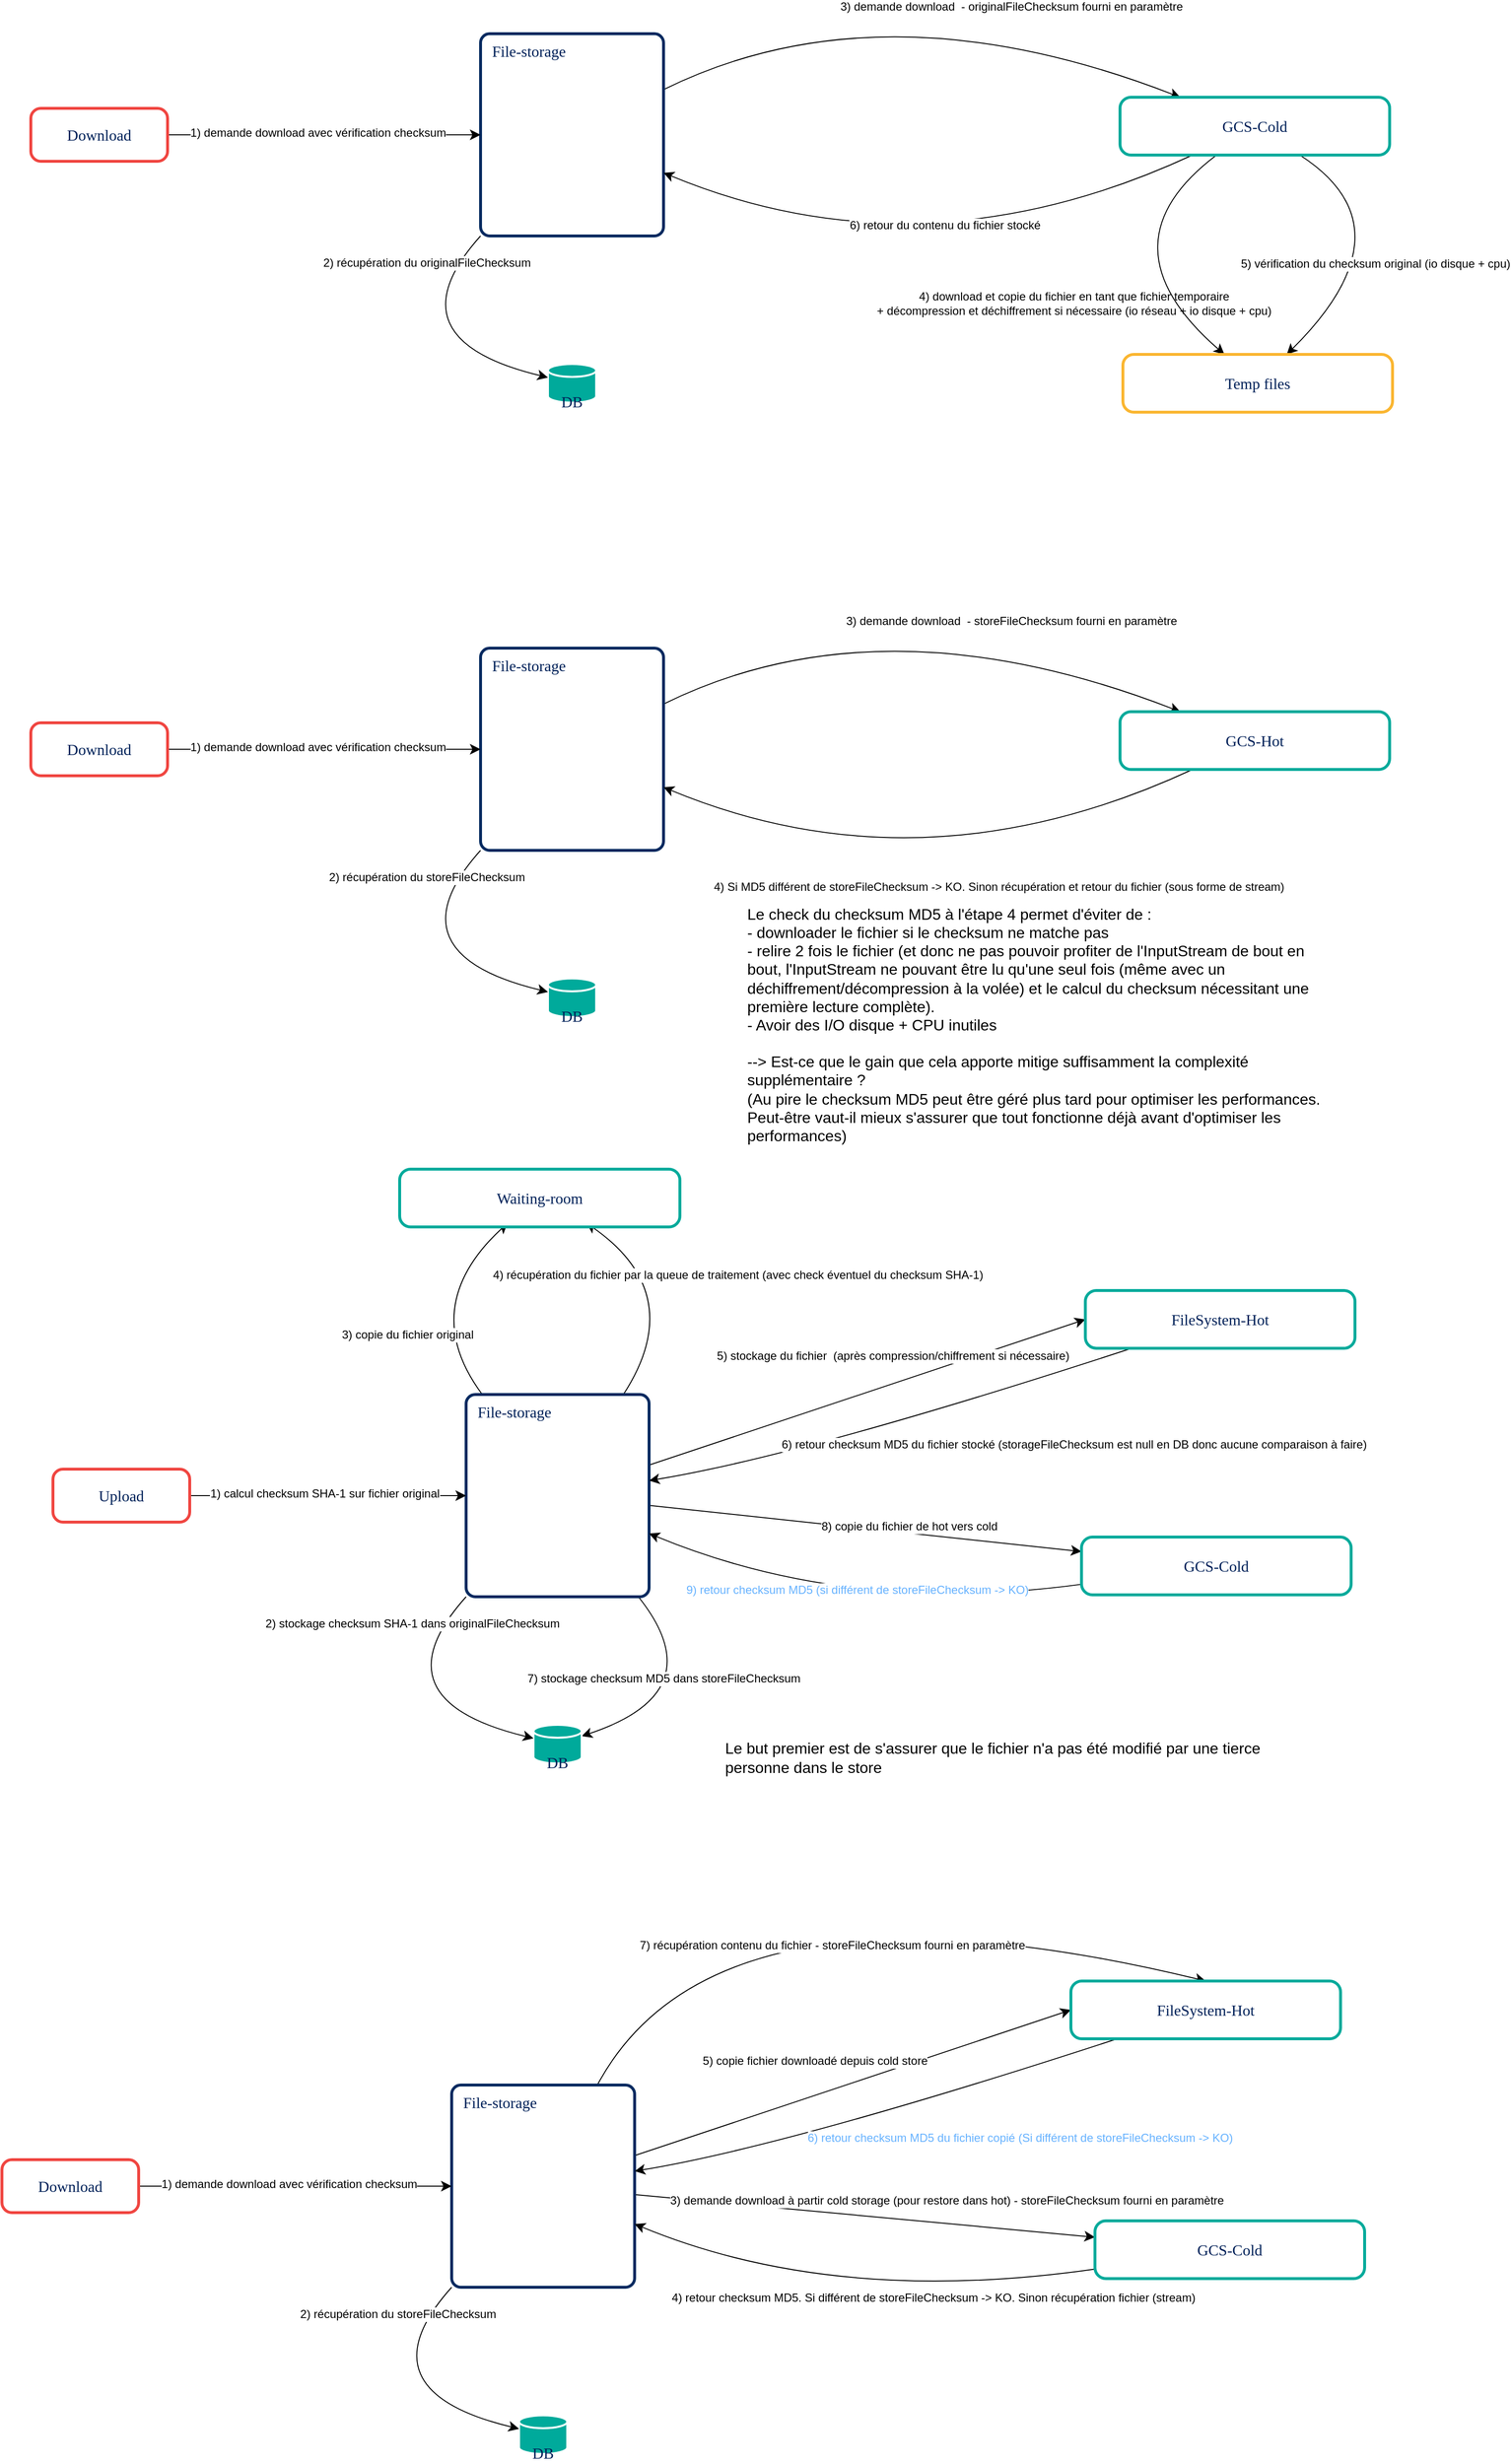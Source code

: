 <mxfile version="24.8.1">
  <diagram name="Page-1" id="aEC1pFzfvVVUaIhpc6jD">
    <mxGraphModel dx="7034" dy="4832" grid="0" gridSize="10" guides="1" tooltips="1" connect="1" arrows="1" fold="1" page="0" pageScale="1" pageWidth="827" pageHeight="1169" math="0" shadow="0">
      <root>
        <mxCell id="0" />
        <mxCell id="1" parent="0" />
        <mxCell id="YbTp-LDWos9JZ0LRHWmP-6" style="edgeStyle=none;curved=1;rounded=0;orthogonalLoop=1;jettySize=auto;html=1;entryX=0;entryY=0.5;entryDx=0;entryDy=0;fontSize=12;startSize=8;endSize=8;" edge="1" parent="1" source="YbTp-LDWos9JZ0LRHWmP-3" target="YbTp-LDWos9JZ0LRHWmP-4">
          <mxGeometry relative="1" as="geometry" />
        </mxCell>
        <mxCell id="YbTp-LDWos9JZ0LRHWmP-19" value="5) stockage du fichier&amp;nbsp; (après compression/chiffrement si nécessaire)" style="edgeLabel;html=1;align=center;verticalAlign=middle;resizable=0;points=[];fontSize=12;" vertex="1" connectable="0" parent="YbTp-LDWos9JZ0LRHWmP-6">
          <mxGeometry x="-0.116" y="1" relative="1" as="geometry">
            <mxPoint x="53" y="-46" as="offset" />
          </mxGeometry>
        </mxCell>
        <mxCell id="YbTp-LDWos9JZ0LRHWmP-17" style="edgeStyle=none;curved=1;rounded=0;orthogonalLoop=1;jettySize=auto;html=1;fontSize=12;startSize=8;endSize=8;entryX=0.385;entryY=0.933;entryDx=0;entryDy=0;entryPerimeter=0;" edge="1" parent="1" source="YbTp-LDWos9JZ0LRHWmP-3" target="YbTp-LDWos9JZ0LRHWmP-14">
          <mxGeometry relative="1" as="geometry">
            <mxPoint x="-4784" y="-2710" as="targetPoint" />
            <Array as="points">
              <mxPoint x="-4912" y="-2627" />
            </Array>
          </mxGeometry>
        </mxCell>
        <mxCell id="YbTp-LDWos9JZ0LRHWmP-18" value="3) copie du fichier original" style="edgeLabel;html=1;align=center;verticalAlign=middle;resizable=0;points=[];fontSize=12;" vertex="1" connectable="0" parent="YbTp-LDWos9JZ0LRHWmP-17">
          <mxGeometry x="0.264" relative="1" as="geometry">
            <mxPoint x="-39" y="55" as="offset" />
          </mxGeometry>
        </mxCell>
        <mxCell id="YbTp-LDWos9JZ0LRHWmP-20" style="edgeStyle=none;curved=1;rounded=0;orthogonalLoop=1;jettySize=auto;html=1;fontSize=12;startSize=8;endSize=8;" edge="1" parent="1" source="YbTp-LDWos9JZ0LRHWmP-3" target="YbTp-LDWos9JZ0LRHWmP-5">
          <mxGeometry relative="1" as="geometry" />
        </mxCell>
        <mxCell id="YbTp-LDWos9JZ0LRHWmP-21" value="8) copie du fichier de hot vers cold" style="edgeLabel;html=1;align=center;verticalAlign=middle;resizable=0;points=[];fontSize=12;" vertex="1" connectable="0" parent="YbTp-LDWos9JZ0LRHWmP-20">
          <mxGeometry x="0.34" y="1" relative="1" as="geometry">
            <mxPoint x="-31" y="-9" as="offset" />
          </mxGeometry>
        </mxCell>
        <mxCell id="YbTp-LDWos9JZ0LRHWmP-29" style="edgeStyle=none;curved=1;rounded=0;orthogonalLoop=1;jettySize=auto;html=1;fontSize=12;startSize=8;endSize=8;" edge="1" parent="1" source="YbTp-LDWos9JZ0LRHWmP-3" target="YbTp-LDWos9JZ0LRHWmP-23">
          <mxGeometry relative="1" as="geometry">
            <Array as="points">
              <mxPoint x="-4603" y="-2227" />
            </Array>
          </mxGeometry>
        </mxCell>
        <mxCell id="YbTp-LDWos9JZ0LRHWmP-30" value="7) stockage checksum MD5 dans storeFileChecksum" style="edgeLabel;html=1;align=center;verticalAlign=middle;resizable=0;points=[];fontSize=12;" vertex="1" connectable="0" parent="YbTp-LDWos9JZ0LRHWmP-29">
          <mxGeometry x="0.269" y="-30" relative="1" as="geometry">
            <mxPoint as="offset" />
          </mxGeometry>
        </mxCell>
        <mxCell id="YbTp-LDWos9JZ0LRHWmP-63" style="edgeStyle=none;curved=1;rounded=0;orthogonalLoop=1;jettySize=auto;html=1;entryX=0.667;entryY=0.933;entryDx=0;entryDy=0;fontSize=12;startSize=8;endSize=8;entryPerimeter=0;" edge="1" parent="1" source="YbTp-LDWos9JZ0LRHWmP-3" target="YbTp-LDWos9JZ0LRHWmP-14">
          <mxGeometry relative="1" as="geometry">
            <Array as="points">
              <mxPoint x="-4630" y="-2640" />
            </Array>
          </mxGeometry>
        </mxCell>
        <mxCell id="YbTp-LDWos9JZ0LRHWmP-64" value="4) récupération du fichier par la queue de traitement (avec check éventuel du checksum SHA-1)" style="edgeLabel;html=1;align=center;verticalAlign=middle;resizable=0;points=[];fontSize=12;" vertex="1" connectable="0" parent="YbTp-LDWos9JZ0LRHWmP-63">
          <mxGeometry x="0.306" y="24" relative="1" as="geometry">
            <mxPoint x="98" y="-16" as="offset" />
          </mxGeometry>
        </mxCell>
        <mxCell id="YbTp-LDWos9JZ0LRHWmP-3" value="File-storage" style="rounded=1;whiteSpace=wrap;html=1;strokeColor=#042a60;strokeWidth=3;arcSize=5;fontFamily=Poppins;fontSource=https%3A%2F%2Ffonts.googleapis.com%2Fcss%3Ffamily%3DPoppins;fontSize=16;fontColor=#002058;fontStyle=0;labelBackgroundColor=none;labelBorderColor=none;verticalAlign=top;align=left;spacingRight=0;spacingLeft=10;spacingTop=2;fillColor=#FFFFFF;" vertex="1" parent="1">
          <mxGeometry x="-4861" y="-2536" width="190" height="210" as="geometry" />
        </mxCell>
        <mxCell id="YbTp-LDWos9JZ0LRHWmP-22" style="edgeStyle=none;curved=1;rounded=0;orthogonalLoop=1;jettySize=auto;html=1;fontSize=12;startSize=8;endSize=8;" edge="1" parent="1" source="YbTp-LDWos9JZ0LRHWmP-4" target="YbTp-LDWos9JZ0LRHWmP-3">
          <mxGeometry relative="1" as="geometry">
            <Array as="points">
              <mxPoint x="-4510" y="-2473" />
            </Array>
          </mxGeometry>
        </mxCell>
        <mxCell id="YbTp-LDWos9JZ0LRHWmP-28" value="6) retour checksum MD5 du fichier stocké (storageFileChecksum est null en DB donc aucune comparaison à faire)" style="edgeLabel;html=1;align=center;verticalAlign=middle;resizable=0;points=[];fontSize=12;" vertex="1" connectable="0" parent="YbTp-LDWos9JZ0LRHWmP-22">
          <mxGeometry x="-0.277" relative="1" as="geometry">
            <mxPoint x="119" y="41" as="offset" />
          </mxGeometry>
        </mxCell>
        <mxCell id="YbTp-LDWos9JZ0LRHWmP-4" value="FileSystem-Hot" style="rounded=1;whiteSpace=wrap;html=1;strokeColor=#00AA9B;strokeWidth=3;arcSize=19;fontFamily=Poppins;fontSource=https%3A%2F%2Ffonts.googleapis.com%2Fcss%3Ffamily%3DPoppins;fontSize=16;fontColor=#002058;fontStyle=0;labelBackgroundColor=none;labelBorderColor=none;" vertex="1" parent="1">
          <mxGeometry x="-4218" y="-2644" width="280" height="60" as="geometry" />
        </mxCell>
        <mxCell id="YbTp-LDWos9JZ0LRHWmP-31" style="edgeStyle=none;curved=1;rounded=0;orthogonalLoop=1;jettySize=auto;html=1;fontSize=12;startSize=8;endSize=8;" edge="1" parent="1" source="YbTp-LDWos9JZ0LRHWmP-5" target="YbTp-LDWos9JZ0LRHWmP-3">
          <mxGeometry relative="1" as="geometry">
            <Array as="points">
              <mxPoint x="-4464" y="-2306" />
            </Array>
          </mxGeometry>
        </mxCell>
        <mxCell id="YbTp-LDWos9JZ0LRHWmP-32" value="9) retour checksum MD5 (si différent de storeFileChecksum -&amp;gt; KO)" style="edgeLabel;html=1;align=center;verticalAlign=middle;resizable=0;points=[];fontSize=12;fontColor=#66B2FF;" vertex="1" connectable="0" parent="YbTp-LDWos9JZ0LRHWmP-31">
          <mxGeometry x="-0.011" y="-26" relative="1" as="geometry">
            <mxPoint as="offset" />
          </mxGeometry>
        </mxCell>
        <mxCell id="YbTp-LDWos9JZ0LRHWmP-5" value="GCS-Cold" style="rounded=1;whiteSpace=wrap;html=1;strokeColor=#00AA9B;strokeWidth=3;arcSize=19;fontFamily=Poppins;fontSource=https%3A%2F%2Ffonts.googleapis.com%2Fcss%3Ffamily%3DPoppins;fontSize=16;fontColor=#002058;fontStyle=0;labelBackgroundColor=none;labelBorderColor=none;" vertex="1" parent="1">
          <mxGeometry x="-4222" y="-2388" width="280" height="60" as="geometry" />
        </mxCell>
        <mxCell id="YbTp-LDWos9JZ0LRHWmP-15" style="edgeStyle=none;curved=1;rounded=0;orthogonalLoop=1;jettySize=auto;html=1;fontSize=12;startSize=8;endSize=8;" edge="1" parent="1" source="YbTp-LDWos9JZ0LRHWmP-13" target="YbTp-LDWos9JZ0LRHWmP-3">
          <mxGeometry relative="1" as="geometry" />
        </mxCell>
        <mxCell id="YbTp-LDWos9JZ0LRHWmP-16" value="1) calcul checksum SHA-1 sur fichier original" style="edgeLabel;html=1;align=center;verticalAlign=middle;resizable=0;points=[];fontSize=12;" vertex="1" connectable="0" parent="YbTp-LDWos9JZ0LRHWmP-15">
          <mxGeometry x="0.36" y="-2" relative="1" as="geometry">
            <mxPoint x="-55" y="-4" as="offset" />
          </mxGeometry>
        </mxCell>
        <mxCell id="YbTp-LDWos9JZ0LRHWmP-13" value="Upload" style="rounded=1;whiteSpace=wrap;html=1;strokeColor=#F04641;strokeWidth=3;arcSize=19;fontFamily=Poppins;fontSource=https%3A%2F%2Ffonts.googleapis.com%2Fcss%3Ffamily%3DPoppins;fontSize=16;fontColor=#002058;fontStyle=0;labelBackgroundColor=none;labelBorderColor=none;" vertex="1" parent="1">
          <mxGeometry x="-5290" y="-2458.5" width="142" height="55" as="geometry" />
        </mxCell>
        <mxCell id="YbTp-LDWos9JZ0LRHWmP-14" value="Waiting-room" style="rounded=1;whiteSpace=wrap;html=1;strokeColor=#00AA9B;strokeWidth=3;arcSize=19;fontFamily=Poppins;fontSource=https%3A%2F%2Ffonts.googleapis.com%2Fcss%3Ffamily%3DPoppins;fontSize=16;fontColor=#002058;fontStyle=0;labelBackgroundColor=none;labelBorderColor=none;" vertex="1" parent="1">
          <mxGeometry x="-4930" y="-2770" width="291" height="60" as="geometry" />
        </mxCell>
        <mxCell id="YbTp-LDWos9JZ0LRHWmP-23" value="" style="strokeWidth=2;html=1;shape=mxgraph.flowchart.database;whiteSpace=wrap;rounded=1;fontFamily=Helvetica;fontSource=https%3A%2F%2Ffonts.googleapis.com%2Fcss%3Ffamily%3DAverage%2BSans;fontSize=12;fontColor=default;fontStyle=0;strokeColor=#FFFFFF;arcSize=50;fillColor=#00AA9B;" vertex="1" parent="1">
          <mxGeometry x="-4791" y="-2193" width="50" height="40" as="geometry" />
        </mxCell>
        <mxCell id="YbTp-LDWos9JZ0LRHWmP-24" value="DB" style="text;html=1;strokeColor=none;fillColor=none;align=center;verticalAlign=middle;whiteSpace=wrap;rounded=0;fontFamily=Poppins;fontSource=https%3A%2F%2Ffonts.googleapis.com%2Fcss%3Ffamily%3DPoppins;fontColor=#002058;fontSize=16;fontStyle=0" vertex="1" parent="1">
          <mxGeometry x="-4806" y="-2164" width="80" height="20" as="geometry" />
        </mxCell>
        <mxCell id="YbTp-LDWos9JZ0LRHWmP-26" style="edgeStyle=none;curved=1;rounded=0;orthogonalLoop=1;jettySize=auto;html=1;fontSize=12;startSize=8;endSize=8;exitX=0;exitY=1;exitDx=0;exitDy=0;" edge="1" parent="1" source="YbTp-LDWos9JZ0LRHWmP-3" target="YbTp-LDWos9JZ0LRHWmP-23">
          <mxGeometry relative="1" as="geometry">
            <mxPoint x="-4894.91" y="-2315" as="sourcePoint" />
            <mxPoint x="-4827" y="-2182" as="targetPoint" />
            <Array as="points">
              <mxPoint x="-4957" y="-2219" />
            </Array>
          </mxGeometry>
        </mxCell>
        <mxCell id="YbTp-LDWos9JZ0LRHWmP-27" value="2) stockage checksum SHA-1 dans originalFileChecksum" style="edgeLabel;html=1;align=center;verticalAlign=middle;resizable=0;points=[];fontSize=12;" vertex="1" connectable="0" parent="YbTp-LDWos9JZ0LRHWmP-26">
          <mxGeometry x="-0.324" y="3" relative="1" as="geometry">
            <mxPoint x="13" y="-54" as="offset" />
          </mxGeometry>
        </mxCell>
        <mxCell id="YbTp-LDWos9JZ0LRHWmP-36" style="edgeStyle=none;curved=1;rounded=0;orthogonalLoop=1;jettySize=auto;html=1;entryX=0;entryY=0.5;entryDx=0;entryDy=0;fontSize=12;startSize=8;endSize=8;" edge="1" parent="1" source="YbTp-LDWos9JZ0LRHWmP-44" target="YbTp-LDWos9JZ0LRHWmP-47">
          <mxGeometry relative="1" as="geometry" />
        </mxCell>
        <mxCell id="YbTp-LDWos9JZ0LRHWmP-37" value="5) copie fichier downloadé depuis cold store" style="edgeLabel;html=1;align=center;verticalAlign=middle;resizable=0;points=[];fontSize=12;" vertex="1" connectable="0" parent="YbTp-LDWos9JZ0LRHWmP-36">
          <mxGeometry x="-0.116" y="1" relative="1" as="geometry">
            <mxPoint x="-13" y="-31" as="offset" />
          </mxGeometry>
        </mxCell>
        <mxCell id="YbTp-LDWos9JZ0LRHWmP-40" style="edgeStyle=none;curved=1;rounded=0;orthogonalLoop=1;jettySize=auto;html=1;fontSize=12;startSize=8;endSize=8;" edge="1" parent="1" source="YbTp-LDWos9JZ0LRHWmP-44" target="YbTp-LDWos9JZ0LRHWmP-50">
          <mxGeometry relative="1" as="geometry" />
        </mxCell>
        <mxCell id="YbTp-LDWos9JZ0LRHWmP-41" value="3) demande download à partir cold storage (pour restore dans hot) - storeFileChecksum fourni en paramètre" style="edgeLabel;html=1;align=center;verticalAlign=middle;resizable=0;points=[];fontSize=12;" vertex="1" connectable="0" parent="YbTp-LDWos9JZ0LRHWmP-40">
          <mxGeometry x="0.34" y="1" relative="1" as="geometry">
            <mxPoint x="4" y="-23" as="offset" />
          </mxGeometry>
        </mxCell>
        <mxCell id="YbTp-LDWos9JZ0LRHWmP-65" style="edgeStyle=none;curved=1;rounded=0;orthogonalLoop=1;jettySize=auto;html=1;entryX=0.5;entryY=0;entryDx=0;entryDy=0;fontSize=12;startSize=8;endSize=8;" edge="1" parent="1" source="YbTp-LDWos9JZ0LRHWmP-44" target="YbTp-LDWos9JZ0LRHWmP-47">
          <mxGeometry relative="1" as="geometry">
            <Array as="points">
              <mxPoint x="-4601" y="-2050" />
            </Array>
          </mxGeometry>
        </mxCell>
        <mxCell id="YbTp-LDWos9JZ0LRHWmP-66" value="7) récupération contenu du fichier - storeFileChecksum fourni en paramètre" style="edgeLabel;html=1;align=center;verticalAlign=middle;resizable=0;points=[];fontSize=12;" vertex="1" connectable="0" parent="YbTp-LDWos9JZ0LRHWmP-65">
          <mxGeometry x="0.017" y="-55" relative="1" as="geometry">
            <mxPoint as="offset" />
          </mxGeometry>
        </mxCell>
        <mxCell id="YbTp-LDWos9JZ0LRHWmP-44" value="File-storage" style="rounded=1;whiteSpace=wrap;html=1;strokeColor=#042a60;strokeWidth=3;arcSize=5;fontFamily=Poppins;fontSource=https%3A%2F%2Ffonts.googleapis.com%2Fcss%3Ffamily%3DPoppins;fontSize=16;fontColor=#002058;fontStyle=0;labelBackgroundColor=none;labelBorderColor=none;verticalAlign=top;align=left;spacingRight=0;spacingLeft=10;spacingTop=2;fillColor=#FFFFFF;" vertex="1" parent="1">
          <mxGeometry x="-4876" y="-1819" width="190" height="210" as="geometry" />
        </mxCell>
        <mxCell id="YbTp-LDWos9JZ0LRHWmP-45" style="edgeStyle=none;curved=1;rounded=0;orthogonalLoop=1;jettySize=auto;html=1;fontSize=12;startSize=8;endSize=8;" edge="1" parent="1" source="YbTp-LDWos9JZ0LRHWmP-47" target="YbTp-LDWos9JZ0LRHWmP-44">
          <mxGeometry relative="1" as="geometry">
            <Array as="points">
              <mxPoint x="-4525" y="-1756" />
            </Array>
          </mxGeometry>
        </mxCell>
        <mxCell id="YbTp-LDWos9JZ0LRHWmP-46" value="6) retour checksum MD5 du fichier copié (Si différent de storeFileChecksum -&amp;gt; KO)" style="edgeLabel;html=1;align=center;verticalAlign=middle;resizable=0;points=[];fontSize=12;fontColor=#66B2FF;" vertex="1" connectable="0" parent="YbTp-LDWos9JZ0LRHWmP-45">
          <mxGeometry x="-0.277" relative="1" as="geometry">
            <mxPoint x="78" y="44" as="offset" />
          </mxGeometry>
        </mxCell>
        <mxCell id="YbTp-LDWos9JZ0LRHWmP-47" value="FileSystem-Hot" style="rounded=1;whiteSpace=wrap;html=1;strokeColor=#00AA9B;strokeWidth=3;arcSize=19;fontFamily=Poppins;fontSource=https%3A%2F%2Ffonts.googleapis.com%2Fcss%3Ffamily%3DPoppins;fontSize=16;fontColor=#002058;fontStyle=0;labelBackgroundColor=none;labelBorderColor=none;" vertex="1" parent="1">
          <mxGeometry x="-4233" y="-1927" width="280" height="60" as="geometry" />
        </mxCell>
        <mxCell id="YbTp-LDWos9JZ0LRHWmP-48" style="edgeStyle=none;curved=1;rounded=0;orthogonalLoop=1;jettySize=auto;html=1;fontSize=12;startSize=8;endSize=8;" edge="1" parent="1" source="YbTp-LDWos9JZ0LRHWmP-50" target="YbTp-LDWos9JZ0LRHWmP-44">
          <mxGeometry relative="1" as="geometry">
            <Array as="points">
              <mxPoint x="-4479" y="-1589" />
            </Array>
          </mxGeometry>
        </mxCell>
        <mxCell id="YbTp-LDWos9JZ0LRHWmP-49" value="4) retour checksum MD5. Si différent de storeFileChecksum -&amp;gt; KO. Sinon récupération fichier (stream)" style="edgeLabel;html=1;align=center;verticalAlign=middle;resizable=0;points=[];fontSize=12;" vertex="1" connectable="0" parent="YbTp-LDWos9JZ0LRHWmP-48">
          <mxGeometry x="-0.011" y="-26" relative="1" as="geometry">
            <mxPoint x="79" y="20" as="offset" />
          </mxGeometry>
        </mxCell>
        <mxCell id="YbTp-LDWos9JZ0LRHWmP-50" value="GCS-Cold" style="rounded=1;whiteSpace=wrap;html=1;strokeColor=#00AA9B;strokeWidth=3;arcSize=19;fontFamily=Poppins;fontSource=https%3A%2F%2Ffonts.googleapis.com%2Fcss%3Ffamily%3DPoppins;fontSize=16;fontColor=#002058;fontStyle=0;labelBackgroundColor=none;labelBorderColor=none;" vertex="1" parent="1">
          <mxGeometry x="-4208" y="-1678" width="280" height="60" as="geometry" />
        </mxCell>
        <mxCell id="YbTp-LDWos9JZ0LRHWmP-51" style="edgeStyle=none;curved=1;rounded=0;orthogonalLoop=1;jettySize=auto;html=1;fontSize=12;startSize=8;endSize=8;" edge="1" parent="1" source="YbTp-LDWos9JZ0LRHWmP-53" target="YbTp-LDWos9JZ0LRHWmP-44">
          <mxGeometry relative="1" as="geometry" />
        </mxCell>
        <mxCell id="YbTp-LDWos9JZ0LRHWmP-52" value="1) demande download avec vérification checksum" style="edgeLabel;html=1;align=center;verticalAlign=middle;resizable=0;points=[];fontSize=12;" vertex="1" connectable="0" parent="YbTp-LDWos9JZ0LRHWmP-51">
          <mxGeometry x="0.36" y="-2" relative="1" as="geometry">
            <mxPoint x="-65" y="-4" as="offset" />
          </mxGeometry>
        </mxCell>
        <mxCell id="YbTp-LDWos9JZ0LRHWmP-53" value="Download" style="rounded=1;whiteSpace=wrap;html=1;strokeColor=#F04641;strokeWidth=3;arcSize=19;fontFamily=Poppins;fontSource=https%3A%2F%2Ffonts.googleapis.com%2Fcss%3Ffamily%3DPoppins;fontSize=16;fontColor=#002058;fontStyle=0;labelBackgroundColor=none;labelBorderColor=none;" vertex="1" parent="1">
          <mxGeometry x="-5343" y="-1741.5" width="142" height="55" as="geometry" />
        </mxCell>
        <mxCell id="YbTp-LDWos9JZ0LRHWmP-55" value="" style="strokeWidth=2;html=1;shape=mxgraph.flowchart.database;whiteSpace=wrap;rounded=1;fontFamily=Helvetica;fontSource=https%3A%2F%2Ffonts.googleapis.com%2Fcss%3Ffamily%3DAverage%2BSans;fontSize=12;fontColor=default;fontStyle=0;strokeColor=#FFFFFF;arcSize=50;fillColor=#00AA9B;" vertex="1" parent="1">
          <mxGeometry x="-4806" y="-1476" width="50" height="40" as="geometry" />
        </mxCell>
        <mxCell id="YbTp-LDWos9JZ0LRHWmP-56" value="DB" style="text;html=1;strokeColor=none;fillColor=none;align=center;verticalAlign=middle;whiteSpace=wrap;rounded=0;fontFamily=Poppins;fontSource=https%3A%2F%2Ffonts.googleapis.com%2Fcss%3Ffamily%3DPoppins;fontColor=#002058;fontSize=16;fontStyle=0" vertex="1" parent="1">
          <mxGeometry x="-4821" y="-1447" width="80" height="20" as="geometry" />
        </mxCell>
        <mxCell id="YbTp-LDWos9JZ0LRHWmP-57" style="edgeStyle=none;curved=1;rounded=0;orthogonalLoop=1;jettySize=auto;html=1;fontSize=12;startSize=8;endSize=8;exitX=0;exitY=1;exitDx=0;exitDy=0;" edge="1" parent="1" source="YbTp-LDWos9JZ0LRHWmP-44" target="YbTp-LDWos9JZ0LRHWmP-55">
          <mxGeometry relative="1" as="geometry">
            <mxPoint x="-4909.91" y="-1598" as="sourcePoint" />
            <mxPoint x="-4842" y="-1465" as="targetPoint" />
            <Array as="points">
              <mxPoint x="-4972" y="-1502" />
            </Array>
          </mxGeometry>
        </mxCell>
        <mxCell id="YbTp-LDWos9JZ0LRHWmP-58" value="2) récupération du storeFileChecksum" style="edgeLabel;html=1;align=center;verticalAlign=middle;resizable=0;points=[];fontSize=12;" vertex="1" connectable="0" parent="YbTp-LDWos9JZ0LRHWmP-57">
          <mxGeometry x="-0.324" y="3" relative="1" as="geometry">
            <mxPoint x="13" y="-54" as="offset" />
          </mxGeometry>
        </mxCell>
        <mxCell id="YbTp-LDWos9JZ0LRHWmP-69" style="edgeStyle=none;curved=1;rounded=0;orthogonalLoop=1;jettySize=auto;html=1;fontSize=12;startSize=8;endSize=8;" edge="1" parent="1" source="YbTp-LDWos9JZ0LRHWmP-71" target="YbTp-LDWos9JZ0LRHWmP-77">
          <mxGeometry relative="1" as="geometry">
            <Array as="points">
              <mxPoint x="-4429" y="-3365" />
            </Array>
          </mxGeometry>
        </mxCell>
        <mxCell id="YbTp-LDWos9JZ0LRHWmP-70" value="3) demande download&amp;nbsp; - storeFileChecksum fourni en paramètre" style="edgeLabel;html=1;align=center;verticalAlign=middle;resizable=0;points=[];fontSize=12;" vertex="1" connectable="0" parent="YbTp-LDWos9JZ0LRHWmP-69">
          <mxGeometry x="0.34" y="1" relative="1" as="geometry">
            <mxPoint x="4" y="-23" as="offset" />
          </mxGeometry>
        </mxCell>
        <mxCell id="YbTp-LDWos9JZ0LRHWmP-71" value="File-storage" style="rounded=1;whiteSpace=wrap;html=1;strokeColor=#042a60;strokeWidth=3;arcSize=5;fontFamily=Poppins;fontSource=https%3A%2F%2Ffonts.googleapis.com%2Fcss%3Ffamily%3DPoppins;fontSize=16;fontColor=#002058;fontStyle=0;labelBackgroundColor=none;labelBorderColor=none;verticalAlign=top;align=left;spacingRight=0;spacingLeft=10;spacingTop=2;fillColor=#FFFFFF;" vertex="1" parent="1">
          <mxGeometry x="-4846" y="-3311" width="190" height="210" as="geometry" />
        </mxCell>
        <mxCell id="YbTp-LDWos9JZ0LRHWmP-75" style="edgeStyle=none;curved=1;rounded=0;orthogonalLoop=1;jettySize=auto;html=1;fontSize=12;startSize=8;endSize=8;" edge="1" parent="1" source="YbTp-LDWos9JZ0LRHWmP-77" target="YbTp-LDWos9JZ0LRHWmP-71">
          <mxGeometry relative="1" as="geometry">
            <Array as="points">
              <mxPoint x="-4387" y="-3055" />
            </Array>
          </mxGeometry>
        </mxCell>
        <mxCell id="YbTp-LDWos9JZ0LRHWmP-76" value="4) Si MD5 différent de storeFileChecksum -&amp;gt; KO. Sinon récupération et retour du fichier (sous forme de stream)" style="edgeLabel;html=1;align=center;verticalAlign=middle;resizable=0;points=[];fontSize=12;" vertex="1" connectable="0" parent="YbTp-LDWos9JZ0LRHWmP-75">
          <mxGeometry x="-0.011" y="-26" relative="1" as="geometry">
            <mxPoint x="79" y="20" as="offset" />
          </mxGeometry>
        </mxCell>
        <mxCell id="YbTp-LDWos9JZ0LRHWmP-77" value="GCS-Hot" style="rounded=1;whiteSpace=wrap;html=1;strokeColor=#00AA9B;strokeWidth=3;arcSize=19;fontFamily=Poppins;fontSource=https%3A%2F%2Ffonts.googleapis.com%2Fcss%3Ffamily%3DPoppins;fontSize=16;fontColor=#002058;fontStyle=0;labelBackgroundColor=none;labelBorderColor=none;" vertex="1" parent="1">
          <mxGeometry x="-4182" y="-3245" width="280" height="60" as="geometry" />
        </mxCell>
        <mxCell id="YbTp-LDWos9JZ0LRHWmP-78" style="edgeStyle=none;curved=1;rounded=0;orthogonalLoop=1;jettySize=auto;html=1;fontSize=12;startSize=8;endSize=8;" edge="1" parent="1" source="YbTp-LDWos9JZ0LRHWmP-80" target="YbTp-LDWos9JZ0LRHWmP-71">
          <mxGeometry relative="1" as="geometry" />
        </mxCell>
        <mxCell id="YbTp-LDWos9JZ0LRHWmP-79" value="1) demande download avec vérification checksum" style="edgeLabel;html=1;align=center;verticalAlign=middle;resizable=0;points=[];fontSize=12;" vertex="1" connectable="0" parent="YbTp-LDWos9JZ0LRHWmP-78">
          <mxGeometry x="0.36" y="-2" relative="1" as="geometry">
            <mxPoint x="-65" y="-4" as="offset" />
          </mxGeometry>
        </mxCell>
        <mxCell id="YbTp-LDWos9JZ0LRHWmP-80" value="Download" style="rounded=1;whiteSpace=wrap;html=1;strokeColor=#F04641;strokeWidth=3;arcSize=19;fontFamily=Poppins;fontSource=https%3A%2F%2Ffonts.googleapis.com%2Fcss%3Ffamily%3DPoppins;fontSize=16;fontColor=#002058;fontStyle=0;labelBackgroundColor=none;labelBorderColor=none;" vertex="1" parent="1">
          <mxGeometry x="-5313" y="-3233.5" width="142" height="55" as="geometry" />
        </mxCell>
        <mxCell id="YbTp-LDWos9JZ0LRHWmP-81" value="" style="strokeWidth=2;html=1;shape=mxgraph.flowchart.database;whiteSpace=wrap;rounded=1;fontFamily=Helvetica;fontSource=https%3A%2F%2Ffonts.googleapis.com%2Fcss%3Ffamily%3DAverage%2BSans;fontSize=12;fontColor=default;fontStyle=0;strokeColor=#FFFFFF;arcSize=50;fillColor=#00AA9B;" vertex="1" parent="1">
          <mxGeometry x="-4776" y="-2968" width="50" height="40" as="geometry" />
        </mxCell>
        <mxCell id="YbTp-LDWos9JZ0LRHWmP-82" value="DB" style="text;html=1;strokeColor=none;fillColor=none;align=center;verticalAlign=middle;whiteSpace=wrap;rounded=0;fontFamily=Poppins;fontSource=https%3A%2F%2Ffonts.googleapis.com%2Fcss%3Ffamily%3DPoppins;fontColor=#002058;fontSize=16;fontStyle=0" vertex="1" parent="1">
          <mxGeometry x="-4791" y="-2939" width="80" height="20" as="geometry" />
        </mxCell>
        <mxCell id="YbTp-LDWos9JZ0LRHWmP-83" style="edgeStyle=none;curved=1;rounded=0;orthogonalLoop=1;jettySize=auto;html=1;fontSize=12;startSize=8;endSize=8;exitX=0;exitY=1;exitDx=0;exitDy=0;" edge="1" parent="1" source="YbTp-LDWos9JZ0LRHWmP-71" target="YbTp-LDWos9JZ0LRHWmP-81">
          <mxGeometry relative="1" as="geometry">
            <mxPoint x="-4879.91" y="-3090" as="sourcePoint" />
            <mxPoint x="-4812" y="-2957" as="targetPoint" />
            <Array as="points">
              <mxPoint x="-4942" y="-2994" />
            </Array>
          </mxGeometry>
        </mxCell>
        <mxCell id="YbTp-LDWos9JZ0LRHWmP-84" value="2) récupération du storeFileChecksum" style="edgeLabel;html=1;align=center;verticalAlign=middle;resizable=0;points=[];fontSize=12;" vertex="1" connectable="0" parent="YbTp-LDWos9JZ0LRHWmP-83">
          <mxGeometry x="-0.324" y="3" relative="1" as="geometry">
            <mxPoint x="13" y="-54" as="offset" />
          </mxGeometry>
        </mxCell>
        <mxCell id="YbTp-LDWos9JZ0LRHWmP-86" value="Le check du checksum MD5 à l&#39;étape 4 permet d&#39;éviter de : &lt;br&gt;&lt;div&gt;- downloader le fichier si le checksum ne matche pas&lt;/div&gt;&lt;div&gt;- relire 2 fois le fichier (et donc ne pas pouvoir profiter de l&#39;InputStream de bout en bout, l&#39;InputStream ne pouvant être lu qu&#39;une seul fois (même avec un déchiffrement/décompression à la volée) et le calcul du checksum nécessitant une première lecture complète).&lt;br&gt;- Avoir des I/O disque + CPU inutiles&lt;br&gt;&lt;/div&gt;&lt;div&gt;&lt;br&gt;&lt;/div&gt;&lt;div&gt;--&amp;gt; Est-ce que le gain que cela apporte mitige suffisamment la complexité supplémentaire ?&lt;br&gt;(Au pire le checksum MD5 peut être géré plus tard pour optimiser les performances. Peut-être vaut-il mieux s&#39;assurer que tout fonctionne déjà avant d&#39;optimiser les performances)&lt;br&gt;&lt;/div&gt;" style="text;strokeColor=none;fillColor=none;html=1;align=left;verticalAlign=middle;whiteSpace=wrap;rounded=0;fontSize=16;" vertex="1" parent="1">
          <mxGeometry x="-4571" y="-2935" width="612" height="30" as="geometry" />
        </mxCell>
        <mxCell id="YbTp-LDWos9JZ0LRHWmP-87" value="Le but premier est de s&#39;assurer que le fichier n&#39;a pas été modifié par une tierce personne dans le store" style="text;strokeColor=none;fillColor=none;html=1;align=left;verticalAlign=middle;whiteSpace=wrap;rounded=0;fontSize=16;" vertex="1" parent="1">
          <mxGeometry x="-4594" y="-2174" width="612" height="30" as="geometry" />
        </mxCell>
        <mxCell id="YbTp-LDWos9JZ0LRHWmP-88" style="edgeStyle=none;curved=1;rounded=0;orthogonalLoop=1;jettySize=auto;html=1;fontSize=12;startSize=8;endSize=8;" edge="1" parent="1" source="YbTp-LDWos9JZ0LRHWmP-90" target="YbTp-LDWos9JZ0LRHWmP-93">
          <mxGeometry relative="1" as="geometry">
            <Array as="points">
              <mxPoint x="-4429" y="-4003" />
            </Array>
          </mxGeometry>
        </mxCell>
        <mxCell id="YbTp-LDWos9JZ0LRHWmP-89" value="3) demande download&amp;nbsp; - originalFileChecksum fourni en paramètre" style="edgeLabel;html=1;align=center;verticalAlign=middle;resizable=0;points=[];fontSize=12;" vertex="1" connectable="0" parent="YbTp-LDWos9JZ0LRHWmP-88">
          <mxGeometry x="0.34" y="1" relative="1" as="geometry">
            <mxPoint x="4" y="-23" as="offset" />
          </mxGeometry>
        </mxCell>
        <mxCell id="YbTp-LDWos9JZ0LRHWmP-90" value="File-storage" style="rounded=1;whiteSpace=wrap;html=1;strokeColor=#042a60;strokeWidth=3;arcSize=5;fontFamily=Poppins;fontSource=https%3A%2F%2Ffonts.googleapis.com%2Fcss%3Ffamily%3DPoppins;fontSize=16;fontColor=#002058;fontStyle=0;labelBackgroundColor=none;labelBorderColor=none;verticalAlign=top;align=left;spacingRight=0;spacingLeft=10;spacingTop=2;fillColor=#FFFFFF;" vertex="1" parent="1">
          <mxGeometry x="-4846" y="-3949" width="190" height="210" as="geometry" />
        </mxCell>
        <mxCell id="YbTp-LDWos9JZ0LRHWmP-91" style="edgeStyle=none;curved=1;rounded=0;orthogonalLoop=1;jettySize=auto;html=1;fontSize=12;startSize=8;endSize=8;" edge="1" parent="1" source="YbTp-LDWos9JZ0LRHWmP-93" target="YbTp-LDWos9JZ0LRHWmP-90">
          <mxGeometry relative="1" as="geometry">
            <Array as="points">
              <mxPoint x="-4387" y="-3693" />
            </Array>
          </mxGeometry>
        </mxCell>
        <mxCell id="YbTp-LDWos9JZ0LRHWmP-102" value="6) retour du contenu du fichier stocké" style="edgeLabel;html=1;align=center;verticalAlign=middle;resizable=0;points=[];fontSize=12;" vertex="1" connectable="0" parent="YbTp-LDWos9JZ0LRHWmP-91">
          <mxGeometry x="-0.118" y="-43" relative="1" as="geometry">
            <mxPoint as="offset" />
          </mxGeometry>
        </mxCell>
        <mxCell id="YbTp-LDWos9JZ0LRHWmP-125" style="edgeStyle=none;curved=1;rounded=0;orthogonalLoop=1;jettySize=auto;html=1;fontSize=12;startSize=8;endSize=8;" edge="1" parent="1" source="YbTp-LDWos9JZ0LRHWmP-93" target="YbTp-LDWos9JZ0LRHWmP-103">
          <mxGeometry relative="1" as="geometry">
            <Array as="points">
              <mxPoint x="-3877" y="-3747" />
            </Array>
          </mxGeometry>
        </mxCell>
        <mxCell id="YbTp-LDWos9JZ0LRHWmP-127" value="4) download et copie du fichier en tant que fichier temporaire&lt;br&gt; + décompression et déchiffrement si nécessaire (io réseau + io disque + cpu)" style="edgeLabel;html=1;align=center;verticalAlign=middle;resizable=0;points=[];fontSize=12;" vertex="1" connectable="0" parent="YbTp-LDWos9JZ0LRHWmP-125">
          <mxGeometry x="-0.428" y="-34" relative="1" as="geometry">
            <mxPoint x="-295" y="75" as="offset" />
          </mxGeometry>
        </mxCell>
        <mxCell id="YbTp-LDWos9JZ0LRHWmP-128" value="5) vérification du checksum original (io disque + cpu)" style="edgeLabel;html=1;align=center;verticalAlign=middle;resizable=0;points=[];fontSize=12;" vertex="1" connectable="0" parent="YbTp-LDWos9JZ0LRHWmP-125">
          <mxGeometry x="0.183" y="-30" relative="1" as="geometry">
            <mxPoint x="18" y="21" as="offset" />
          </mxGeometry>
        </mxCell>
        <mxCell id="YbTp-LDWos9JZ0LRHWmP-126" style="edgeStyle=none;curved=1;rounded=0;orthogonalLoop=1;jettySize=auto;html=1;fontSize=12;startSize=8;endSize=8;" edge="1" parent="1" source="YbTp-LDWos9JZ0LRHWmP-93" target="YbTp-LDWos9JZ0LRHWmP-103">
          <mxGeometry relative="1" as="geometry">
            <Array as="points">
              <mxPoint x="-4205" y="-3730" />
            </Array>
          </mxGeometry>
        </mxCell>
        <mxCell id="YbTp-LDWos9JZ0LRHWmP-93" value="GCS-Cold" style="rounded=1;whiteSpace=wrap;html=1;strokeColor=#00AA9B;strokeWidth=3;arcSize=19;fontFamily=Poppins;fontSource=https%3A%2F%2Ffonts.googleapis.com%2Fcss%3Ffamily%3DPoppins;fontSize=16;fontColor=#002058;fontStyle=0;labelBackgroundColor=none;labelBorderColor=none;" vertex="1" parent="1">
          <mxGeometry x="-4182" y="-3883" width="280" height="60" as="geometry" />
        </mxCell>
        <mxCell id="YbTp-LDWos9JZ0LRHWmP-94" style="edgeStyle=none;curved=1;rounded=0;orthogonalLoop=1;jettySize=auto;html=1;fontSize=12;startSize=8;endSize=8;" edge="1" parent="1" source="YbTp-LDWos9JZ0LRHWmP-96" target="YbTp-LDWos9JZ0LRHWmP-90">
          <mxGeometry relative="1" as="geometry" />
        </mxCell>
        <mxCell id="YbTp-LDWos9JZ0LRHWmP-95" value="1) demande download avec vérification checksum" style="edgeLabel;html=1;align=center;verticalAlign=middle;resizable=0;points=[];fontSize=12;" vertex="1" connectable="0" parent="YbTp-LDWos9JZ0LRHWmP-94">
          <mxGeometry x="0.36" y="-2" relative="1" as="geometry">
            <mxPoint x="-65" y="-4" as="offset" />
          </mxGeometry>
        </mxCell>
        <mxCell id="YbTp-LDWos9JZ0LRHWmP-96" value="Download" style="rounded=1;whiteSpace=wrap;html=1;strokeColor=#F04641;strokeWidth=3;arcSize=19;fontFamily=Poppins;fontSource=https%3A%2F%2Ffonts.googleapis.com%2Fcss%3Ffamily%3DPoppins;fontSize=16;fontColor=#002058;fontStyle=0;labelBackgroundColor=none;labelBorderColor=none;" vertex="1" parent="1">
          <mxGeometry x="-5313" y="-3871.5" width="142" height="55" as="geometry" />
        </mxCell>
        <mxCell id="YbTp-LDWos9JZ0LRHWmP-97" value="" style="strokeWidth=2;html=1;shape=mxgraph.flowchart.database;whiteSpace=wrap;rounded=1;fontFamily=Helvetica;fontSource=https%3A%2F%2Ffonts.googleapis.com%2Fcss%3Ffamily%3DAverage%2BSans;fontSize=12;fontColor=default;fontStyle=0;strokeColor=#FFFFFF;arcSize=50;fillColor=#00AA9B;" vertex="1" parent="1">
          <mxGeometry x="-4776" y="-3606" width="50" height="40" as="geometry" />
        </mxCell>
        <mxCell id="YbTp-LDWos9JZ0LRHWmP-98" value="DB" style="text;html=1;strokeColor=none;fillColor=none;align=center;verticalAlign=middle;whiteSpace=wrap;rounded=0;fontFamily=Poppins;fontSource=https%3A%2F%2Ffonts.googleapis.com%2Fcss%3Ffamily%3DPoppins;fontColor=#002058;fontSize=16;fontStyle=0" vertex="1" parent="1">
          <mxGeometry x="-4791" y="-3577" width="80" height="20" as="geometry" />
        </mxCell>
        <mxCell id="YbTp-LDWos9JZ0LRHWmP-99" style="edgeStyle=none;curved=1;rounded=0;orthogonalLoop=1;jettySize=auto;html=1;fontSize=12;startSize=8;endSize=8;exitX=0;exitY=1;exitDx=0;exitDy=0;" edge="1" parent="1" source="YbTp-LDWos9JZ0LRHWmP-90" target="YbTp-LDWos9JZ0LRHWmP-97">
          <mxGeometry relative="1" as="geometry">
            <mxPoint x="-4879.91" y="-3728" as="sourcePoint" />
            <mxPoint x="-4812" y="-3595" as="targetPoint" />
            <Array as="points">
              <mxPoint x="-4942" y="-3632" />
            </Array>
          </mxGeometry>
        </mxCell>
        <mxCell id="YbTp-LDWos9JZ0LRHWmP-100" value="2) récupération du originalFileChecksum" style="edgeLabel;html=1;align=center;verticalAlign=middle;resizable=0;points=[];fontSize=12;" vertex="1" connectable="0" parent="YbTp-LDWos9JZ0LRHWmP-99">
          <mxGeometry x="-0.324" y="3" relative="1" as="geometry">
            <mxPoint x="13" y="-54" as="offset" />
          </mxGeometry>
        </mxCell>
        <mxCell id="YbTp-LDWos9JZ0LRHWmP-103" value="Temp files" style="rounded=1;whiteSpace=wrap;html=1;strokeColor=#FAB631;strokeWidth=3;arcSize=19;fontFamily=Poppins;fontSource=https%3A%2F%2Ffonts.googleapis.com%2Fcss%3Ffamily%3DPoppins;fontSize=16;fontColor=#002058;fontStyle=0;labelBackgroundColor=none;labelBorderColor=none;" vertex="1" parent="1">
          <mxGeometry x="-4179" y="-3616" width="280" height="60" as="geometry" />
        </mxCell>
      </root>
    </mxGraphModel>
  </diagram>
</mxfile>
